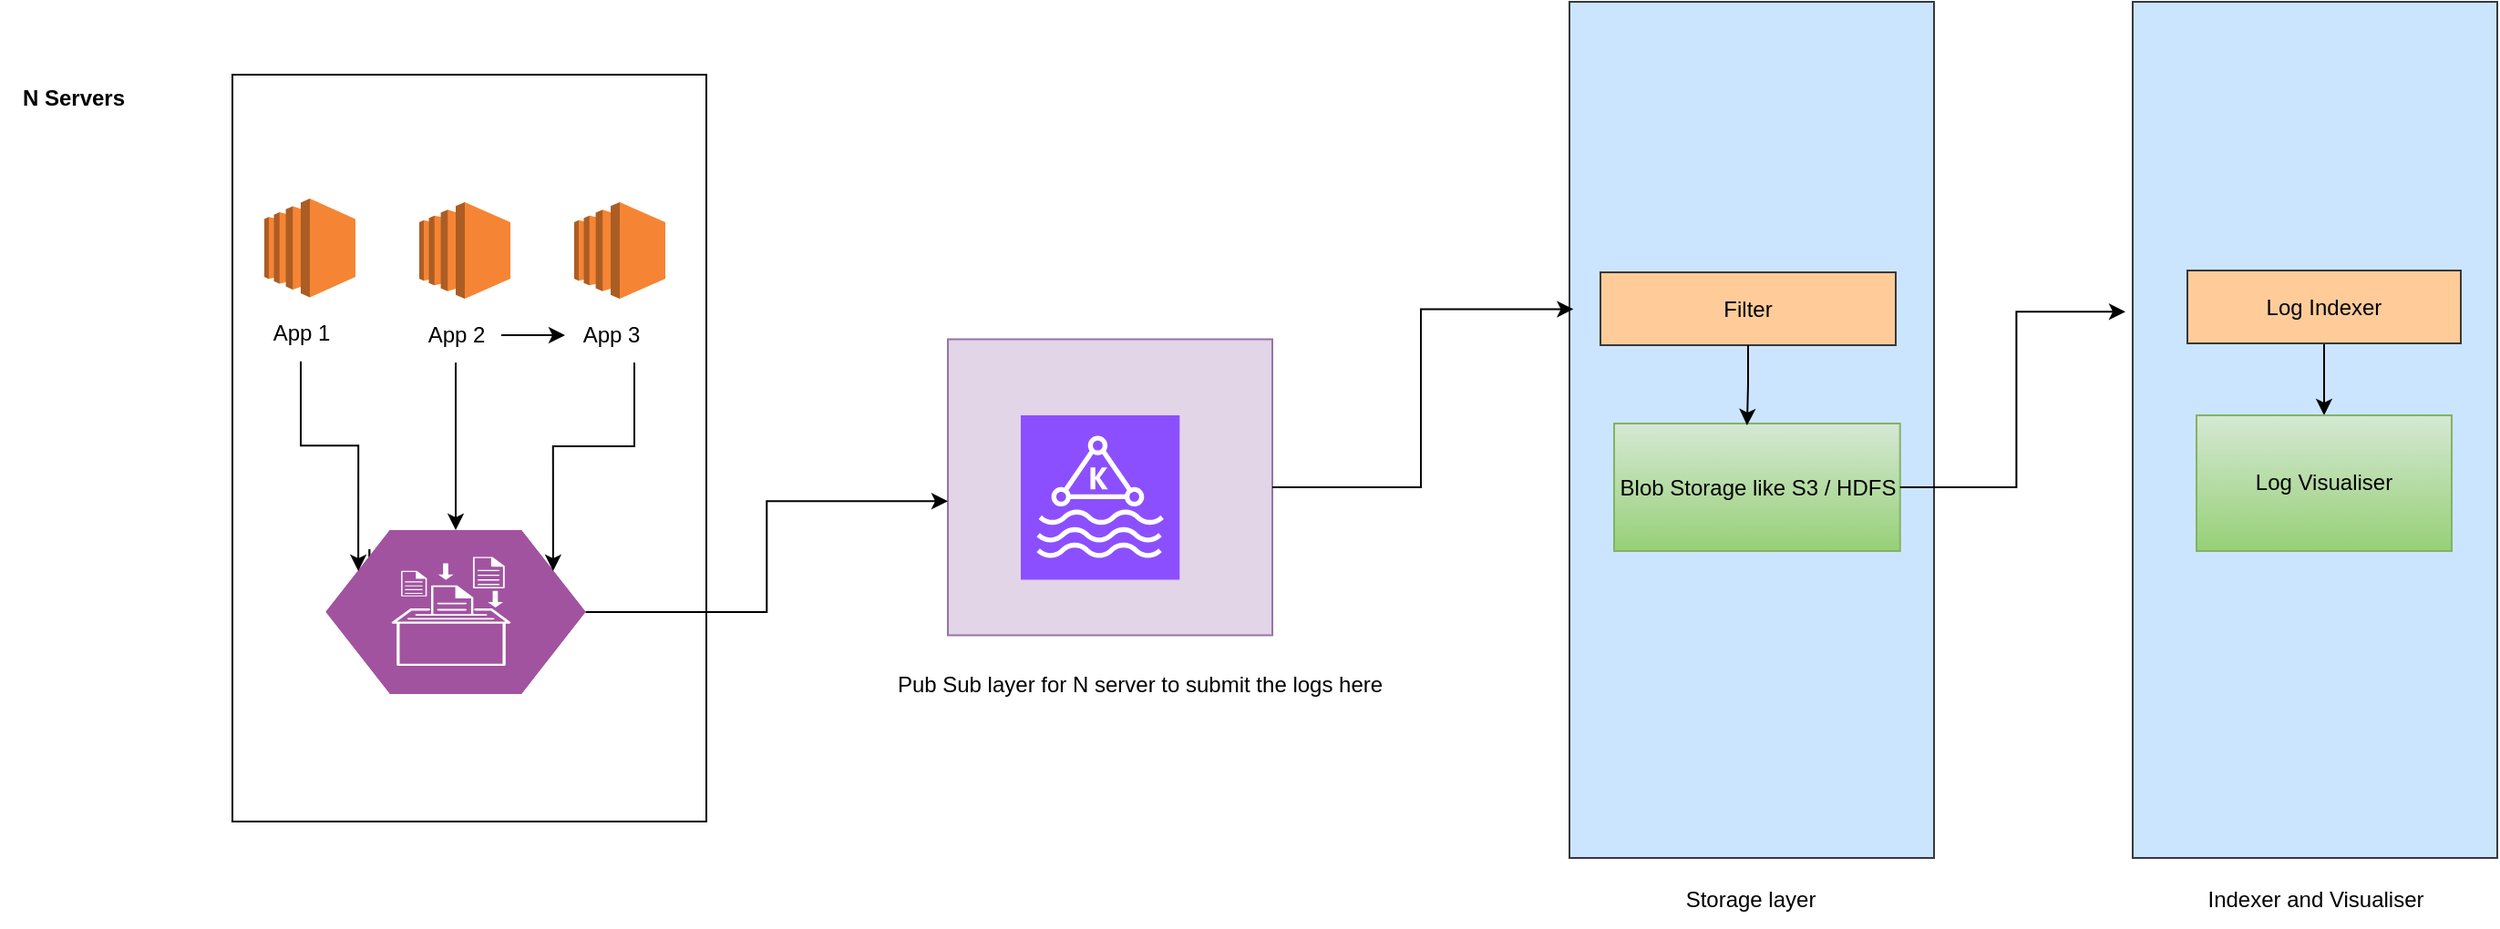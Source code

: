 <mxfile version="24.8.6">
  <diagram name="Page-1" id="zKouTdjYlXtntgD_SwBa">
    <mxGraphModel dx="2049" dy="2256" grid="1" gridSize="10" guides="1" tooltips="1" connect="1" arrows="1" fold="1" page="1" pageScale="1" pageWidth="827" pageHeight="1169" math="0" shadow="0">
      <root>
        <mxCell id="0" />
        <mxCell id="1" parent="0" />
        <mxCell id="D2rMsJWVZoLbAkBkSzX1-1" value="" style="rounded=0;whiteSpace=wrap;html=1;" vertex="1" parent="1">
          <mxGeometry x="507.5" y="30" width="260" height="410" as="geometry" />
        </mxCell>
        <mxCell id="D2rMsJWVZoLbAkBkSzX1-2" value="&lt;b&gt;N Servers&lt;/b&gt;&lt;div&gt;&lt;br&gt;&lt;/div&gt;" style="text;html=1;align=center;verticalAlign=middle;resizable=0;points=[];autosize=1;strokeColor=none;fillColor=none;" vertex="1" parent="1">
          <mxGeometry x="380" y="30" width="80" height="40" as="geometry" />
        </mxCell>
        <mxCell id="D2rMsJWVZoLbAkBkSzX1-21" value="Log accumulator" style="text;html=1;align=center;verticalAlign=middle;resizable=0;points=[];autosize=1;strokeColor=none;fillColor=none;" vertex="1" parent="1">
          <mxGeometry x="570" y="280" width="110" height="30" as="geometry" />
        </mxCell>
        <mxCell id="D2rMsJWVZoLbAkBkSzX1-30" value="" style="rounded=0;whiteSpace=wrap;html=1;fillColor=#cce5ff;strokeColor=#36393d;" vertex="1" parent="1">
          <mxGeometry x="1241" y="-10" width="200" height="470" as="geometry" />
        </mxCell>
        <mxCell id="D2rMsJWVZoLbAkBkSzX1-22" value="" style="rounded=0;whiteSpace=wrap;html=1;fillColor=#e1d5e7;strokeColor=#9673a6;" vertex="1" parent="1">
          <mxGeometry x="900" y="175.25" width="178" height="162.5" as="geometry" />
        </mxCell>
        <mxCell id="D2rMsJWVZoLbAkBkSzX1-23" value="" style="sketch=0;points=[[0,0,0],[0.25,0,0],[0.5,0,0],[0.75,0,0],[1,0,0],[0,1,0],[0.25,1,0],[0.5,1,0],[0.75,1,0],[1,1,0],[0,0.25,0],[0,0.5,0],[0,0.75,0],[1,0.25,0],[1,0.5,0],[1,0.75,0]];outlineConnect=0;fontColor=#232F3E;fillColor=#8C4FFF;strokeColor=#ffffff;dashed=0;verticalLabelPosition=bottom;verticalAlign=top;align=center;html=1;fontSize=12;fontStyle=0;aspect=fixed;shape=mxgraph.aws4.resourceIcon;resIcon=mxgraph.aws4.managed_streaming_for_kafka;" vertex="1" parent="1">
          <mxGeometry x="940" y="217" width="87.14" height="90.25" as="geometry" />
        </mxCell>
        <mxCell id="D2rMsJWVZoLbAkBkSzX1-26" value="Filter" style="rounded=0;whiteSpace=wrap;html=1;fillColor=#ffcc99;strokeColor=#36393d;" vertex="1" parent="1">
          <mxGeometry x="1258" y="138.5" width="162" height="40" as="geometry" />
        </mxCell>
        <mxCell id="D2rMsJWVZoLbAkBkSzX1-28" value="Blob Storage like S3 / HDFS" style="rounded=0;whiteSpace=wrap;html=1;fillColor=#d5e8d4;strokeColor=#82b366;gradientColor=#97d077;" vertex="1" parent="1">
          <mxGeometry x="1265.5" y="221.5" width="156.88" height="70" as="geometry" />
        </mxCell>
        <mxCell id="D2rMsJWVZoLbAkBkSzX1-29" style="edgeStyle=orthogonalEdgeStyle;rounded=0;orthogonalLoop=1;jettySize=auto;html=1;entryX=0.465;entryY=0.014;entryDx=0;entryDy=0;entryPerimeter=0;" edge="1" parent="1" source="D2rMsJWVZoLbAkBkSzX1-26" target="D2rMsJWVZoLbAkBkSzX1-28">
          <mxGeometry relative="1" as="geometry" />
        </mxCell>
        <mxCell id="D2rMsJWVZoLbAkBkSzX1-37" value="" style="rounded=0;whiteSpace=wrap;html=1;fillColor=#cce5ff;strokeColor=#36393d;" vertex="1" parent="1">
          <mxGeometry x="1550" y="-10" width="200" height="470" as="geometry" />
        </mxCell>
        <mxCell id="D2rMsJWVZoLbAkBkSzX1-57" style="edgeStyle=orthogonalEdgeStyle;rounded=0;orthogonalLoop=1;jettySize=auto;html=1;entryX=0.5;entryY=0;entryDx=0;entryDy=0;" edge="1" parent="1" source="D2rMsJWVZoLbAkBkSzX1-32" target="D2rMsJWVZoLbAkBkSzX1-34">
          <mxGeometry relative="1" as="geometry" />
        </mxCell>
        <mxCell id="D2rMsJWVZoLbAkBkSzX1-32" value="Log Indexer" style="rounded=0;whiteSpace=wrap;html=1;fillColor=#ffcc99;strokeColor=#36393d;" vertex="1" parent="1">
          <mxGeometry x="1580" y="137.5" width="150" height="40" as="geometry" />
        </mxCell>
        <mxCell id="D2rMsJWVZoLbAkBkSzX1-34" value="Log Visualiser" style="rounded=0;whiteSpace=wrap;html=1;fillColor=#d5e8d4;strokeColor=#82b366;gradientColor=#97d077;" vertex="1" parent="1">
          <mxGeometry x="1585" y="217" width="140" height="74.5" as="geometry" />
        </mxCell>
        <mxCell id="D2rMsJWVZoLbAkBkSzX1-41" value="" style="group" vertex="1" connectable="0" parent="1">
          <mxGeometry x="530" y="100" width="215" height="200" as="geometry" />
        </mxCell>
        <mxCell id="D2rMsJWVZoLbAkBkSzX1-9" value="" style="group" vertex="1" connectable="0" parent="D2rMsJWVZoLbAkBkSzX1-41">
          <mxGeometry x="75" width="55" height="88" as="geometry" />
        </mxCell>
        <mxCell id="D2rMsJWVZoLbAkBkSzX1-10" value="" style="outlineConnect=0;dashed=0;verticalLabelPosition=bottom;verticalAlign=top;align=center;html=1;shape=mxgraph.aws3.ec2;fillColor=#F58534;gradientColor=none;" vertex="1" parent="D2rMsJWVZoLbAkBkSzX1-9">
          <mxGeometry x="5" width="50" height="53" as="geometry" />
        </mxCell>
        <mxCell id="D2rMsJWVZoLbAkBkSzX1-11" value="App 2" style="text;html=1;align=center;verticalAlign=middle;resizable=0;points=[];autosize=1;strokeColor=none;fillColor=none;" vertex="1" parent="D2rMsJWVZoLbAkBkSzX1-9">
          <mxGeometry y="58" width="50" height="30" as="geometry" />
        </mxCell>
        <mxCell id="D2rMsJWVZoLbAkBkSzX1-12" value="" style="group" vertex="1" connectable="0" parent="D2rMsJWVZoLbAkBkSzX1-41">
          <mxGeometry x="160" width="55" height="88" as="geometry" />
        </mxCell>
        <mxCell id="D2rMsJWVZoLbAkBkSzX1-13" value="" style="outlineConnect=0;dashed=0;verticalLabelPosition=bottom;verticalAlign=top;align=center;html=1;shape=mxgraph.aws3.ec2;fillColor=#F58534;gradientColor=none;" vertex="1" parent="D2rMsJWVZoLbAkBkSzX1-12">
          <mxGeometry x="5" width="50" height="53" as="geometry" />
        </mxCell>
        <mxCell id="D2rMsJWVZoLbAkBkSzX1-14" value="App 3" style="text;html=1;align=center;verticalAlign=middle;resizable=0;points=[];autosize=1;strokeColor=none;fillColor=none;" vertex="1" parent="D2rMsJWVZoLbAkBkSzX1-12">
          <mxGeometry y="58" width="50" height="30" as="geometry" />
        </mxCell>
        <mxCell id="D2rMsJWVZoLbAkBkSzX1-7" value="" style="group" vertex="1" connectable="0" parent="D2rMsJWVZoLbAkBkSzX1-41">
          <mxGeometry x="-10" y="-2" width="55" height="90" as="geometry" />
        </mxCell>
        <mxCell id="D2rMsJWVZoLbAkBkSzX1-3" value="" style="outlineConnect=0;dashed=0;verticalLabelPosition=bottom;verticalAlign=top;align=center;html=1;shape=mxgraph.aws3.ec2;fillColor=#F58534;gradientColor=none;" vertex="1" parent="D2rMsJWVZoLbAkBkSzX1-7">
          <mxGeometry x="5" width="50" height="54.205" as="geometry" />
        </mxCell>
        <mxCell id="D2rMsJWVZoLbAkBkSzX1-6" value="App 1" style="text;html=1;align=center;verticalAlign=middle;resizable=0;points=[];autosize=1;strokeColor=none;fillColor=none;" vertex="1" parent="D2rMsJWVZoLbAkBkSzX1-7">
          <mxGeometry y="59.318" width="50" height="30" as="geometry" />
        </mxCell>
        <mxCell id="D2rMsJWVZoLbAkBkSzX1-61" value="" style="edgeStyle=orthogonalEdgeStyle;rounded=0;orthogonalLoop=1;jettySize=auto;html=1;" edge="1" parent="D2rMsJWVZoLbAkBkSzX1-41" source="D2rMsJWVZoLbAkBkSzX1-11" target="D2rMsJWVZoLbAkBkSzX1-14">
          <mxGeometry relative="1" as="geometry" />
        </mxCell>
        <mxCell id="D2rMsJWVZoLbAkBkSzX1-54" style="edgeStyle=orthogonalEdgeStyle;rounded=0;orthogonalLoop=1;jettySize=auto;html=1;entryX=0;entryY=0.547;entryDx=0;entryDy=0;entryPerimeter=0;" edge="1" parent="1" source="D2rMsJWVZoLbAkBkSzX1-16" target="D2rMsJWVZoLbAkBkSzX1-22">
          <mxGeometry relative="1" as="geometry" />
        </mxCell>
        <mxCell id="D2rMsJWVZoLbAkBkSzX1-56" style="edgeStyle=orthogonalEdgeStyle;rounded=0;orthogonalLoop=1;jettySize=auto;html=1;entryX=-0.02;entryY=0.362;entryDx=0;entryDy=0;entryPerimeter=0;" edge="1" parent="1" source="D2rMsJWVZoLbAkBkSzX1-28" target="D2rMsJWVZoLbAkBkSzX1-37">
          <mxGeometry relative="1" as="geometry" />
        </mxCell>
        <mxCell id="D2rMsJWVZoLbAkBkSzX1-58" value="Indexer and Visualiser" style="text;html=1;align=center;verticalAlign=middle;resizable=0;points=[];autosize=1;strokeColor=none;fillColor=none;" vertex="1" parent="1">
          <mxGeometry x="1580" y="468" width="140" height="30" as="geometry" />
        </mxCell>
        <mxCell id="D2rMsJWVZoLbAkBkSzX1-59" value="Storage layer" style="text;html=1;align=center;verticalAlign=middle;resizable=0;points=[];autosize=1;strokeColor=none;fillColor=none;" vertex="1" parent="1">
          <mxGeometry x="1295" y="468" width="90" height="30" as="geometry" />
        </mxCell>
        <mxCell id="D2rMsJWVZoLbAkBkSzX1-60" value="Pub Sub layer for N server to submit the logs here" style="text;html=1;align=center;verticalAlign=middle;resizable=0;points=[];autosize=1;strokeColor=none;fillColor=none;" vertex="1" parent="1">
          <mxGeometry x="860" y="350" width="290" height="30" as="geometry" />
        </mxCell>
        <mxCell id="D2rMsJWVZoLbAkBkSzX1-16" value="" style="verticalLabelPosition=bottom;sketch=0;html=1;fillColor=#A153A0;strokeColor=#ffffff;verticalAlign=top;align=center;points=[[0,0.5,0],[0.125,0.25,0],[0.25,0,0],[0.5,0,0],[0.75,0,0],[0.875,0.25,0],[1,0.5,0],[0.875,0.75,0],[0.75,1,0],[0.5,1,0],[0.125,0.75,0]];pointerEvents=1;shape=mxgraph.cisco_safe.compositeIcon;bgIcon=mxgraph.cisco_safe.design.blank_device;resIcon=mxgraph.cisco_safe.design.log_collector;" vertex="1" parent="1">
          <mxGeometry x="558.75" y="280" width="142.5" height="90" as="geometry" />
        </mxCell>
        <mxCell id="D2rMsJWVZoLbAkBkSzX1-19" style="edgeStyle=orthogonalEdgeStyle;rounded=0;orthogonalLoop=1;jettySize=auto;html=1;entryX=0.875;entryY=0.25;entryDx=0;entryDy=0;entryPerimeter=0;exitX=0.76;exitY=1;exitDx=0;exitDy=0;exitPerimeter=0;" edge="1" parent="1" source="D2rMsJWVZoLbAkBkSzX1-14" target="D2rMsJWVZoLbAkBkSzX1-16">
          <mxGeometry relative="1" as="geometry" />
        </mxCell>
        <mxCell id="D2rMsJWVZoLbAkBkSzX1-50" style="edgeStyle=orthogonalEdgeStyle;rounded=0;orthogonalLoop=1;jettySize=auto;html=1;entryX=0.125;entryY=0.25;entryDx=0;entryDy=0;entryPerimeter=0;" edge="1" parent="1" source="D2rMsJWVZoLbAkBkSzX1-6" target="D2rMsJWVZoLbAkBkSzX1-16">
          <mxGeometry relative="1" as="geometry" />
        </mxCell>
        <mxCell id="D2rMsJWVZoLbAkBkSzX1-51" style="edgeStyle=orthogonalEdgeStyle;rounded=0;orthogonalLoop=1;jettySize=auto;html=1;entryX=0.5;entryY=0;entryDx=0;entryDy=0;entryPerimeter=0;" edge="1" parent="1" source="D2rMsJWVZoLbAkBkSzX1-11" target="D2rMsJWVZoLbAkBkSzX1-16">
          <mxGeometry relative="1" as="geometry" />
        </mxCell>
        <mxCell id="D2rMsJWVZoLbAkBkSzX1-62" style="edgeStyle=orthogonalEdgeStyle;rounded=0;orthogonalLoop=1;jettySize=auto;html=1;entryX=0.011;entryY=0.359;entryDx=0;entryDy=0;entryPerimeter=0;" edge="1" parent="1" source="D2rMsJWVZoLbAkBkSzX1-22" target="D2rMsJWVZoLbAkBkSzX1-30">
          <mxGeometry relative="1" as="geometry" />
        </mxCell>
      </root>
    </mxGraphModel>
  </diagram>
</mxfile>
